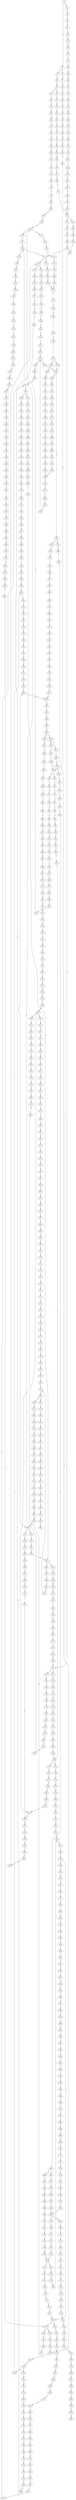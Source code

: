 strict digraph  {
	S0 -> S1 [ label = G ];
	S0 -> S2 [ label = A ];
	S1 -> S3 [ label = C ];
	S1 -> S4 [ label = T ];
	S2 -> S5 [ label = C ];
	S3 -> S6 [ label = A ];
	S4 -> S7 [ label = A ];
	S5 -> S8 [ label = A ];
	S6 -> S9 [ label = G ];
	S7 -> S10 [ label = G ];
	S8 -> S11 [ label = G ];
	S9 -> S12 [ label = A ];
	S9 -> S13 [ label = G ];
	S10 -> S14 [ label = C ];
	S11 -> S15 [ label = C ];
	S12 -> S16 [ label = T ];
	S13 -> S17 [ label = T ];
	S14 -> S18 [ label = T ];
	S15 -> S19 [ label = T ];
	S16 -> S20 [ label = A ];
	S17 -> S21 [ label = G ];
	S18 -> S22 [ label = C ];
	S19 -> S23 [ label = A ];
	S20 -> S24 [ label = A ];
	S21 -> S25 [ label = C ];
	S22 -> S26 [ label = C ];
	S23 -> S27 [ label = C ];
	S24 -> S28 [ label = A ];
	S25 -> S29 [ label = A ];
	S26 -> S30 [ label = A ];
	S27 -> S31 [ label = G ];
	S28 -> S32 [ label = A ];
	S29 -> S33 [ label = C ];
	S30 -> S34 [ label = C ];
	S31 -> S35 [ label = A ];
	S32 -> S36 [ label = A ];
	S33 -> S37 [ label = G ];
	S34 -> S38 [ label = C ];
	S35 -> S39 [ label = G ];
	S36 -> S40 [ label = C ];
	S37 -> S41 [ label = C ];
	S38 -> S42 [ label = G ];
	S39 -> S43 [ label = A ];
	S40 -> S44 [ label = T ];
	S41 -> S45 [ label = G ];
	S42 -> S46 [ label = G ];
	S43 -> S47 [ label = A ];
	S44 -> S48 [ label = T ];
	S45 -> S49 [ label = G ];
	S46 -> S50 [ label = A ];
	S47 -> S51 [ label = C ];
	S48 -> S52 [ label = T ];
	S49 -> S53 [ label = T ];
	S50 -> S54 [ label = C ];
	S51 -> S55 [ label = T ];
	S52 -> S56 [ label = G ];
	S53 -> S57 [ label = G ];
	S54 -> S58 [ label = G ];
	S55 -> S59 [ label = G ];
	S56 -> S60 [ label = C ];
	S57 -> S61 [ label = C ];
	S58 -> S62 [ label = C ];
	S58 -> S63 [ label = T ];
	S59 -> S64 [ label = G ];
	S60 -> S65 [ label = C ];
	S61 -> S66 [ label = C ];
	S62 -> S67 [ label = C ];
	S63 -> S68 [ label = C ];
	S64 -> S69 [ label = C ];
	S65 -> S70 [ label = G ];
	S66 -> S71 [ label = G ];
	S67 -> S72 [ label = C ];
	S68 -> S73 [ label = G ];
	S69 -> S74 [ label = G ];
	S70 -> S75 [ label = T ];
	S71 -> S76 [ label = C ];
	S72 -> S77 [ label = A ];
	S73 -> S78 [ label = T ];
	S74 -> S79 [ label = C ];
	S75 -> S80 [ label = A ];
	S76 -> S81 [ label = C ];
	S76 -> S82 [ label = A ];
	S77 -> S83 [ label = T ];
	S78 -> S84 [ label = G ];
	S79 -> S85 [ label = A ];
	S80 -> S86 [ label = G ];
	S81 -> S87 [ label = G ];
	S82 -> S88 [ label = A ];
	S83 -> S89 [ label = C ];
	S84 -> S90 [ label = A ];
	S85 -> S91 [ label = G ];
	S86 -> S92 [ label = C ];
	S87 -> S93 [ label = G ];
	S88 -> S94 [ label = C ];
	S89 -> S95 [ label = G ];
	S90 -> S96 [ label = C ];
	S91 -> S97 [ label = C ];
	S92 -> S98 [ label = C ];
	S93 -> S99 [ label = T ];
	S94 -> S100 [ label = C ];
	S95 -> S101 [ label = T ];
	S96 -> S102 [ label = C ];
	S97 -> S103 [ label = G ];
	S98 -> S104 [ label = G ];
	S99 -> S105 [ label = G ];
	S100 -> S106 [ label = A ];
	S101 -> S107 [ label = C ];
	S102 -> S108 [ label = G ];
	S103 -> S109 [ label = G ];
	S104 -> S110 [ label = G ];
	S104 -> S111 [ label = C ];
	S105 -> S112 [ label = G ];
	S106 -> S113 [ label = G ];
	S107 -> S114 [ label = C ];
	S108 -> S115 [ label = G ];
	S109 -> S116 [ label = G ];
	S110 -> S117 [ label = T ];
	S111 -> S118 [ label = T ];
	S112 -> S119 [ label = T ];
	S112 -> S120 [ label = A ];
	S113 -> S121 [ label = A ];
	S113 -> S122 [ label = T ];
	S114 -> S123 [ label = T ];
	S115 -> S124 [ label = T ];
	S116 -> S125 [ label = T ];
	S117 -> S126 [ label = G ];
	S118 -> S127 [ label = G ];
	S119 -> S128 [ label = G ];
	S119 -> S129 [ label = T ];
	S120 -> S130 [ label = A ];
	S121 -> S131 [ label = A ];
	S122 -> S132 [ label = C ];
	S123 -> S133 [ label = C ];
	S124 -> S134 [ label = C ];
	S125 -> S135 [ label = G ];
	S126 -> S136 [ label = A ];
	S126 -> S112 [ label = G ];
	S127 -> S137 [ label = G ];
	S128 -> S138 [ label = G ];
	S129 -> S139 [ label = A ];
	S130 -> S140 [ label = G ];
	S131 -> S141 [ label = C ];
	S132 -> S142 [ label = G ];
	S133 -> S143 [ label = T ];
	S134 -> S144 [ label = G ];
	S135 -> S145 [ label = C ];
	S136 -> S146 [ label = C ];
	S137 -> S147 [ label = A ];
	S138 -> S148 [ label = A ];
	S139 -> S149 [ label = G ];
	S140 -> S150 [ label = A ];
	S141 -> S151 [ label = A ];
	S142 -> S152 [ label = C ];
	S143 -> S153 [ label = T ];
	S143 -> S154 [ label = G ];
	S144 -> S155 [ label = C ];
	S145 -> S156 [ label = C ];
	S146 -> S157 [ label = G ];
	S147 -> S158 [ label = A ];
	S148 -> S159 [ label = A ];
	S149 -> S160 [ label = A ];
	S150 -> S161 [ label = A ];
	S151 -> S162 [ label = G ];
	S152 -> S163 [ label = G ];
	S153 -> S164 [ label = C ];
	S154 -> S165 [ label = T ];
	S155 -> S166 [ label = G ];
	S156 -> S167 [ label = G ];
	S157 -> S168 [ label = T ];
	S158 -> S169 [ label = G ];
	S159 -> S170 [ label = C ];
	S160 -> S171 [ label = A ];
	S161 -> S172 [ label = C ];
	S162 -> S173 [ label = C ];
	S163 -> S174 [ label = C ];
	S164 -> S175 [ label = T ];
	S165 -> S176 [ label = C ];
	S166 -> S177 [ label = T ];
	S167 -> S76 [ label = C ];
	S168 -> S178 [ label = G ];
	S169 -> S179 [ label = A ];
	S170 -> S180 [ label = C ];
	S171 -> S181 [ label = G ];
	S172 -> S182 [ label = G ];
	S173 -> S183 [ label = C ];
	S174 -> S184 [ label = A ];
	S175 -> S185 [ label = C ];
	S176 -> S186 [ label = G ];
	S177 -> S187 [ label = A ];
	S178 -> S188 [ label = G ];
	S179 -> S161 [ label = A ];
	S180 -> S189 [ label = T ];
	S181 -> S190 [ label = G ];
	S182 -> S191 [ label = G ];
	S183 -> S192 [ label = G ];
	S184 -> S193 [ label = G ];
	S185 -> S194 [ label = G ];
	S186 -> S195 [ label = T ];
	S187 -> S196 [ label = G ];
	S188 -> S197 [ label = G ];
	S189 -> S198 [ label = C ];
	S190 -> S199 [ label = G ];
	S191 -> S200 [ label = C ];
	S192 -> S201 [ label = T ];
	S193 -> S202 [ label = C ];
	S194 -> S203 [ label = G ];
	S195 -> S204 [ label = G ];
	S196 -> S205 [ label = C ];
	S197 -> S206 [ label = T ];
	S198 -> S207 [ label = G ];
	S199 -> S208 [ label = G ];
	S200 -> S209 [ label = A ];
	S201 -> S210 [ label = C ];
	S202 -> S211 [ label = C ];
	S203 -> S212 [ label = A ];
	S204 -> S213 [ label = G ];
	S205 -> S214 [ label = C ];
	S206 -> S215 [ label = A ];
	S207 -> S216 [ label = G ];
	S208 -> S217 [ label = T ];
	S208 -> S218 [ label = G ];
	S209 -> S219 [ label = C ];
	S210 -> S220 [ label = C ];
	S211 -> S221 [ label = G ];
	S212 -> S222 [ label = G ];
	S213 -> S223 [ label = T ];
	S214 -> S104 [ label = G ];
	S215 -> S224 [ label = C ];
	S216 -> S225 [ label = C ];
	S217 -> S226 [ label = C ];
	S218 -> S227 [ label = T ];
	S219 -> S228 [ label = C ];
	S219 -> S229 [ label = T ];
	S220 -> S230 [ label = T ];
	S221 -> S231 [ label = G ];
	S222 -> S232 [ label = A ];
	S223 -> S233 [ label = A ];
	S224 -> S234 [ label = T ];
	S225 -> S235 [ label = A ];
	S226 -> S236 [ label = T ];
	S227 -> S237 [ label = C ];
	S228 -> S238 [ label = G ];
	S229 -> S239 [ label = G ];
	S230 -> S240 [ label = C ];
	S231 -> S241 [ label = T ];
	S232 -> S242 [ label = G ];
	S233 -> S243 [ label = C ];
	S234 -> S244 [ label = A ];
	S235 -> S245 [ label = C ];
	S236 -> S246 [ label = C ];
	S237 -> S247 [ label = C ];
	S238 -> S248 [ label = A ];
	S238 -> S249 [ label = G ];
	S239 -> S250 [ label = G ];
	S240 -> S143 [ label = T ];
	S241 -> S126 [ label = G ];
	S242 -> S251 [ label = G ];
	S243 -> S252 [ label = C ];
	S244 -> S253 [ label = T ];
	S245 -> S254 [ label = G ];
	S245 -> S255 [ label = C ];
	S246 -> S256 [ label = T ];
	S247 -> S257 [ label = G ];
	S248 -> S258 [ label = G ];
	S248 -> S259 [ label = A ];
	S249 -> S260 [ label = G ];
	S250 -> S261 [ label = G ];
	S251 -> S262 [ label = T ];
	S252 -> S263 [ label = G ];
	S253 -> S264 [ label = T ];
	S254 -> S265 [ label = C ];
	S255 -> S238 [ label = G ];
	S256 -> S266 [ label = C ];
	S257 -> S267 [ label = C ];
	S257 -> S268 [ label = T ];
	S258 -> S269 [ label = T ];
	S259 -> S270 [ label = T ];
	S260 -> S271 [ label = A ];
	S261 -> S272 [ label = A ];
	S262 -> S273 [ label = C ];
	S263 -> S274 [ label = G ];
	S264 -> S275 [ label = G ];
	S265 -> S276 [ label = G ];
	S266 -> S277 [ label = G ];
	S267 -> S278 [ label = C ];
	S268 -> S279 [ label = C ];
	S269 -> S280 [ label = C ];
	S270 -> S281 [ label = G ];
	S271 -> S282 [ label = A ];
	S272 -> S283 [ label = A ];
	S273 -> S284 [ label = C ];
	S274 -> S285 [ label = T ];
	S275 -> S286 [ label = G ];
	S276 -> S287 [ label = C ];
	S277 -> S288 [ label = T ];
	S278 -> S289 [ label = G ];
	S279 -> S290 [ label = G ];
	S280 -> S291 [ label = C ];
	S281 -> S292 [ label = T ];
	S282 -> S293 [ label = T ];
	S283 -> S294 [ label = C ];
	S284 -> S295 [ label = C ];
	S285 -> S296 [ label = G ];
	S286 -> S297 [ label = A ];
	S287 -> S298 [ label = G ];
	S288 -> S299 [ label = G ];
	S289 -> S300 [ label = G ];
	S290 -> S301 [ label = G ];
	S291 -> S302 [ label = A ];
	S292 -> S303 [ label = A ];
	S293 -> S304 [ label = T ];
	S294 -> S305 [ label = T ];
	S295 -> S306 [ label = A ];
	S295 -> S307 [ label = G ];
	S296 -> S308 [ label = G ];
	S297 -> S309 [ label = A ];
	S298 -> S310 [ label = C ];
	S298 -> S311 [ label = G ];
	S299 -> S312 [ label = G ];
	S300 -> S313 [ label = A ];
	S301 -> S314 [ label = A ];
	S302 -> S315 [ label = G ];
	S303 -> S316 [ label = G ];
	S304 -> S317 [ label = G ];
	S305 -> S318 [ label = G ];
	S306 -> S319 [ label = G ];
	S307 -> S320 [ label = G ];
	S307 -> S321 [ label = A ];
	S308 -> S119 [ label = T ];
	S309 -> S322 [ label = C ];
	S310 -> S323 [ label = G ];
	S311 -> S324 [ label = C ];
	S312 -> S325 [ label = T ];
	S313 -> S326 [ label = A ];
	S314 -> S327 [ label = A ];
	S315 -> S328 [ label = T ];
	S315 -> S329 [ label = C ];
	S316 -> S330 [ label = T ];
	S317 -> S331 [ label = A ];
	S318 -> S332 [ label = G ];
	S319 -> S333 [ label = A ];
	S320 -> S334 [ label = A ];
	S321 -> S335 [ label = G ];
	S321 -> S336 [ label = A ];
	S322 -> S337 [ label = G ];
	S323 -> S338 [ label = T ];
	S324 -> S339 [ label = T ];
	S325 -> S233 [ label = A ];
	S326 -> S340 [ label = C ];
	S327 -> S341 [ label = C ];
	S328 -> S342 [ label = A ];
	S329 -> S343 [ label = T ];
	S330 -> S344 [ label = T ];
	S331 -> S345 [ label = A ];
	S332 -> S346 [ label = A ];
	S333 -> S347 [ label = G ];
	S334 -> S348 [ label = G ];
	S335 -> S349 [ label = T ];
	S336 -> S350 [ label = G ];
	S337 -> S351 [ label = G ];
	S338 -> S352 [ label = C ];
	S339 -> S353 [ label = G ];
	S340 -> S354 [ label = T ];
	S341 -> S355 [ label = A ];
	S341 -> S356 [ label = T ];
	S342 -> S357 [ label = G ];
	S343 -> S358 [ label = T ];
	S344 -> S359 [ label = T ];
	S345 -> S360 [ label = C ];
	S346 -> S361 [ label = C ];
	S347 -> S362 [ label = C ];
	S348 -> S363 [ label = G ];
	S349 -> S364 [ label = C ];
	S350 -> S365 [ label = T ];
	S351 -> S366 [ label = T ];
	S352 -> S367 [ label = G ];
	S353 -> S368 [ label = G ];
	S354 -> S369 [ label = G ];
	S355 -> S370 [ label = G ];
	S356 -> S371 [ label = A ];
	S357 -> S372 [ label = G ];
	S358 -> S373 [ label = C ];
	S359 -> S374 [ label = C ];
	S360 -> S375 [ label = C ];
	S361 -> S376 [ label = C ];
	S362 -> S377 [ label = C ];
	S363 -> S378 [ label = C ];
	S364 -> S291 [ label = C ];
	S365 -> S379 [ label = C ];
	S366 -> S380 [ label = A ];
	S367 -> S381 [ label = A ];
	S368 -> S382 [ label = A ];
	S369 -> S383 [ label = C ];
	S370 -> S384 [ label = G ];
	S371 -> S385 [ label = C ];
	S372 -> S386 [ label = G ];
	S373 -> S387 [ label = A ];
	S374 -> S388 [ label = A ];
	S375 -> S389 [ label = C ];
	S376 -> S390 [ label = C ];
	S377 -> S391 [ label = A ];
	S378 -> S392 [ label = G ];
	S379 -> S393 [ label = G ];
	S380 -> S394 [ label = C ];
	S381 -> S395 [ label = C ];
	S382 -> S396 [ label = A ];
	S383 -> S397 [ label = A ];
	S384 -> S398 [ label = A ];
	S385 -> S399 [ label = A ];
	S386 -> S400 [ label = T ];
	S387 -> S401 [ label = C ];
	S388 -> S402 [ label = C ];
	S389 -> S403 [ label = G ];
	S390 -> S404 [ label = G ];
	S391 -> S405 [ label = C ];
	S392 -> S406 [ label = T ];
	S393 -> S407 [ label = C ];
	S393 -> S408 [ label = A ];
	S394 -> S409 [ label = G ];
	S395 -> S410 [ label = G ];
	S396 -> S411 [ label = T ];
	S397 -> S412 [ label = A ];
	S398 -> S413 [ label = A ];
	S399 -> S414 [ label = A ];
	S400 -> S415 [ label = C ];
	S401 -> S416 [ label = G ];
	S402 -> S417 [ label = T ];
	S403 -> S418 [ label = T ];
	S404 -> S419 [ label = T ];
	S405 -> S420 [ label = G ];
	S406 -> S421 [ label = G ];
	S407 -> S422 [ label = G ];
	S408 -> S423 [ label = G ];
	S409 -> S424 [ label = A ];
	S410 -> S425 [ label = C ];
	S411 -> S426 [ label = G ];
	S412 -> S427 [ label = C ];
	S413 -> S428 [ label = T ];
	S414 -> S429 [ label = C ];
	S415 -> S430 [ label = A ];
	S416 -> S431 [ label = C ];
	S417 -> S432 [ label = C ];
	S418 -> S433 [ label = C ];
	S419 -> S434 [ label = C ];
	S420 -> S435 [ label = G ];
	S421 -> S436 [ label = G ];
	S422 -> S437 [ label = G ];
	S423 -> S438 [ label = G ];
	S424 -> S439 [ label = A ];
	S425 -> S440 [ label = G ];
	S426 -> S441 [ label = G ];
	S427 -> S442 [ label = C ];
	S428 -> S443 [ label = A ];
	S429 -> S444 [ label = G ];
	S430 -> S445 [ label = C ];
	S431 -> S446 [ label = C ];
	S432 -> S447 [ label = C ];
	S433 -> S448 [ label = T ];
	S434 -> S448 [ label = T ];
	S435 -> S449 [ label = T ];
	S436 -> S450 [ label = T ];
	S437 -> S451 [ label = C ];
	S438 -> S452 [ label = T ];
	S439 -> S453 [ label = G ];
	S440 -> S454 [ label = C ];
	S441 -> S455 [ label = G ];
	S442 -> S456 [ label = A ];
	S443 -> S457 [ label = G ];
	S444 -> S458 [ label = A ];
	S445 -> S459 [ label = T ];
	S446 -> S460 [ label = C ];
	S447 -> S461 [ label = T ];
	S448 -> S462 [ label = C ];
	S449 -> S463 [ label = T ];
	S450 -> S464 [ label = A ];
	S451 -> S465 [ label = T ];
	S452 -> S466 [ label = A ];
	S453 -> S467 [ label = A ];
	S454 -> S468 [ label = C ];
	S455 -> S469 [ label = G ];
	S456 -> S113 [ label = G ];
	S457 -> S470 [ label = T ];
	S458 -> S471 [ label = A ];
	S459 -> S472 [ label = C ];
	S460 -> S473 [ label = T ];
	S461 -> S474 [ label = T ];
	S462 -> S475 [ label = G ];
	S463 -> S476 [ label = A ];
	S464 -> S477 [ label = T ];
	S465 -> S478 [ label = A ];
	S466 -> S479 [ label = T ];
	S467 -> S480 [ label = A ];
	S468 -> S481 [ label = T ];
	S469 -> S482 [ label = T ];
	S470 -> S483 [ label = C ];
	S471 -> S484 [ label = A ];
	S472 -> S485 [ label = G ];
	S473 -> S486 [ label = T ];
	S474 -> S487 [ label = T ];
	S475 -> S488 [ label = G ];
	S476 -> S489 [ label = C ];
	S477 -> S490 [ label = G ];
	S478 -> S491 [ label = T ];
	S479 -> S492 [ label = A ];
	S480 -> S493 [ label = G ];
	S481 -> S494 [ label = C ];
	S482 -> S495 [ label = C ];
	S483 -> S496 [ label = T ];
	S484 -> S497 [ label = A ];
	S485 -> S498 [ label = C ];
	S486 -> S499 [ label = C ];
	S487 -> S500 [ label = C ];
	S488 -> S501 [ label = C ];
	S489 -> S502 [ label = T ];
	S490 -> S503 [ label = A ];
	S491 -> S504 [ label = A ];
	S492 -> S505 [ label = A ];
	S493 -> S506 [ label = T ];
	S494 -> S507 [ label = G ];
	S495 -> S508 [ label = C ];
	S496 -> S509 [ label = C ];
	S497 -> S510 [ label = C ];
	S498 -> S511 [ label = T ];
	S499 -> S512 [ label = A ];
	S500 -> S513 [ label = A ];
	S501 -> S514 [ label = A ];
	S502 -> S515 [ label = G ];
	S503 -> S516 [ label = G ];
	S504 -> S517 [ label = G ];
	S505 -> S518 [ label = G ];
	S506 -> S519 [ label = G ];
	S507 -> S520 [ label = G ];
	S508 -> S257 [ label = G ];
	S509 -> S521 [ label = T ];
	S510 -> S522 [ label = A ];
	S511 -> S523 [ label = T ];
	S512 -> S524 [ label = T ];
	S513 -> S525 [ label = T ];
	S514 -> S245 [ label = C ];
	S515 -> S526 [ label = C ];
	S516 -> S527 [ label = C ];
	S517 -> S528 [ label = T ];
	S518 -> S529 [ label = T ];
	S519 -> S530 [ label = T ];
	S520 -> S531 [ label = G ];
	S521 -> S532 [ label = C ];
	S522 -> S533 [ label = G ];
	S523 -> S534 [ label = C ];
	S524 -> S535 [ label = C ];
	S525 -> S536 [ label = C ];
	S526 -> S537 [ label = A ];
	S527 -> S538 [ label = G ];
	S528 -> S539 [ label = A ];
	S529 -> S540 [ label = C ];
	S530 -> S541 [ label = C ];
	S531 -> S542 [ label = C ];
	S532 -> S543 [ label = T ];
	S533 -> S544 [ label = A ];
	S534 -> S545 [ label = A ];
	S535 -> S546 [ label = C ];
	S536 -> S547 [ label = C ];
	S537 -> S548 [ label = G ];
	S538 -> S549 [ label = G ];
	S539 -> S550 [ label = G ];
	S540 -> S551 [ label = G ];
	S541 -> S552 [ label = C ];
	S542 -> S553 [ label = T ];
	S543 -> S554 [ label = G ];
	S544 -> S555 [ label = A ];
	S545 -> S556 [ label = T ];
	S546 -> S557 [ label = A ];
	S547 -> S557 [ label = A ];
	S548 -> S558 [ label = A ];
	S549 -> S559 [ label = T ];
	S550 -> S560 [ label = C ];
	S551 -> S561 [ label = T ];
	S552 -> S562 [ label = T ];
	S553 -> S563 [ label = C ];
	S554 -> S564 [ label = A ];
	S555 -> S565 [ label = G ];
	S556 -> S566 [ label = C ];
	S557 -> S567 [ label = G ];
	S558 -> S568 [ label = C ];
	S559 -> S569 [ label = C ];
	S560 -> S570 [ label = C ];
	S561 -> S571 [ label = G ];
	S562 -> S572 [ label = G ];
	S563 -> S573 [ label = A ];
	S564 -> S574 [ label = G ];
	S565 -> S575 [ label = G ];
	S566 -> S546 [ label = C ];
	S567 -> S576 [ label = A ];
	S568 -> S577 [ label = G ];
	S569 -> S578 [ label = G ];
	S570 -> S579 [ label = G ];
	S571 -> S580 [ label = G ];
	S572 -> S581 [ label = G ];
	S573 -> S582 [ label = C ];
	S574 -> S583 [ label = T ];
	S575 -> S584 [ label = G ];
	S576 -> S585 [ label = A ];
	S577 -> S586 [ label = G ];
	S578 -> S587 [ label = C ];
	S579 -> S588 [ label = A ];
	S580 -> S223 [ label = T ];
	S581 -> S589 [ label = C ];
	S582 -> S590 [ label = G ];
	S583 -> S591 [ label = A ];
	S584 -> S208 [ label = G ];
	S585 -> S592 [ label = C ];
	S586 -> S593 [ label = A ];
	S587 -> S594 [ label = A ];
	S588 -> S595 [ label = A ];
	S589 -> S596 [ label = C ];
	S590 -> S597 [ label = T ];
	S592 -> S598 [ label = C ];
	S593 -> S599 [ label = C ];
	S594 -> S600 [ label = C ];
	S595 -> S601 [ label = A ];
	S596 -> S602 [ label = T ];
	S597 -> S603 [ label = C ];
	S598 -> S604 [ label = A ];
	S598 -> S605 [ label = G ];
	S599 -> S606 [ label = A ];
	S600 -> S607 [ label = G ];
	S601 -> S608 [ label = C ];
	S602 -> S609 [ label = G ];
	S603 -> S610 [ label = C ];
	S604 -> S611 [ label = G ];
	S604 -> S612 [ label = C ];
	S605 -> S613 [ label = G ];
	S606 -> S614 [ label = C ];
	S607 -> S615 [ label = C ];
	S608 -> S616 [ label = C ];
	S609 -> S617 [ label = G ];
	S610 -> S618 [ label = A ];
	S611 -> S619 [ label = A ];
	S612 -> S620 [ label = C ];
	S613 -> S621 [ label = A ];
	S614 -> S622 [ label = A ];
	S615 -> S623 [ label = G ];
	S616 -> S624 [ label = C ];
	S617 -> S625 [ label = G ];
	S618 -> S626 [ label = G ];
	S619 -> S627 [ label = C ];
	S620 -> S628 [ label = A ];
	S621 -> S629 [ label = C ];
	S622 -> S630 [ label = C ];
	S623 -> S287 [ label = C ];
	S624 -> S631 [ label = C ];
	S625 -> S632 [ label = T ];
	S626 -> S633 [ label = C ];
	S627 -> S634 [ label = T ];
	S628 -> S635 [ label = C ];
	S629 -> S58 [ label = G ];
	S630 -> S636 [ label = C ];
	S631 -> S637 [ label = G ];
	S632 -> S638 [ label = C ];
	S633 -> S343 [ label = T ];
	S634 -> S639 [ label = C ];
	S635 -> S640 [ label = C ];
	S636 -> S641 [ label = T ];
	S637 -> S642 [ label = A ];
	S638 -> S643 [ label = C ];
	S639 -> S644 [ label = C ];
	S640 -> S645 [ label = C ];
	S641 -> S646 [ label = C ];
	S642 -> S647 [ label = C ];
	S643 -> S648 [ label = C ];
	S644 -> S649 [ label = C ];
	S645 -> S650 [ label = C ];
	S646 -> S651 [ label = T ];
	S647 -> S652 [ label = T ];
	S648 -> S653 [ label = G ];
	S649 -> S654 [ label = A ];
	S650 -> S655 [ label = T ];
	S651 -> S656 [ label = A ];
	S652 -> S657 [ label = A ];
	S653 -> S321 [ label = A ];
	S654 -> S658 [ label = T ];
	S655 -> S659 [ label = T ];
	S656 -> S660 [ label = G ];
	S657 -> S661 [ label = G ];
	S658 -> S662 [ label = C ];
	S659 -> S663 [ label = C ];
	S660 -> S664 [ label = A ];
	S661 -> S665 [ label = A ];
	S662 -> S666 [ label = T ];
	S663 -> S667 [ label = C ];
	S663 -> S668 [ label = G ];
	S664 -> S669 [ label = A ];
	S665 -> S670 [ label = A ];
	S666 -> S671 [ label = G ];
	S667 -> S672 [ label = T ];
	S668 -> S673 [ label = A ];
	S669 -> S674 [ label = C ];
	S670 -> S675 [ label = T ];
	S671 -> S676 [ label = C ];
	S672 -> S677 [ label = G ];
	S673 -> S678 [ label = T ];
	S674 -> S679 [ label = G ];
	S675 -> S680 [ label = C ];
	S676 -> S681 [ label = C ];
	S677 -> S682 [ label = T ];
	S678 -> S683 [ label = C ];
	S679 -> S684 [ label = A ];
	S680 -> S685 [ label = G ];
	S681 -> S686 [ label = A ];
	S682 -> S687 [ label = C ];
	S683 -> S688 [ label = G ];
	S684 -> S689 [ label = G ];
	S685 -> S690 [ label = G ];
	S686 -> S691 [ label = G ];
	S687 -> S692 [ label = C ];
	S688 -> S693 [ label = T ];
	S689 -> S694 [ label = G ];
	S690 -> S695 [ label = G ];
	S691 -> S696 [ label = T ];
	S692 -> S697 [ label = T ];
	S693 -> S698 [ label = T ];
	S694 -> S699 [ label = T ];
	S695 -> S700 [ label = T ];
	S696 -> S701 [ label = C ];
	S697 -> S702 [ label = A ];
	S697 -> S703 [ label = T ];
	S698 -> S704 [ label = T ];
	S699 -> S705 [ label = G ];
	S700 -> S706 [ label = A ];
	S701 -> S707 [ label = G ];
	S702 -> S708 [ label = C ];
	S703 -> S709 [ label = G ];
	S704 -> S710 [ label = G ];
	S705 -> S711 [ label = T ];
	S706 -> S712 [ label = T ];
	S707 -> S713 [ label = T ];
	S708 -> S714 [ label = T ];
	S709 -> S715 [ label = T ];
	S710 -> S716 [ label = T ];
	S711 -> S717 [ label = C ];
	S712 -> S718 [ label = C ];
	S713 -> S719 [ label = A ];
	S714 -> S720 [ label = A ];
	S715 -> S721 [ label = A ];
	S716 -> S722 [ label = A ];
	S717 -> S723 [ label = C ];
	S718 -> S724 [ label = C ];
	S719 -> S725 [ label = A ];
	S720 -> S726 [ label = C ];
	S721 -> S727 [ label = G ];
	S722 -> S728 [ label = G ];
	S723 -> S729 [ label = C ];
	S724 -> S730 [ label = C ];
	S725 -> S731 [ label = G ];
	S726 -> S732 [ label = C ];
	S727 -> S733 [ label = G ];
	S728 -> S734 [ label = G ];
	S729 -> S735 [ label = T ];
	S730 -> S736 [ label = G ];
	S731 -> S737 [ label = A ];
	S732 -> S738 [ label = A ];
	S733 -> S739 [ label = A ];
	S734 -> S739 [ label = A ];
	S735 -> S740 [ label = G ];
	S736 -> S741 [ label = A ];
	S737 -> S742 [ label = C ];
	S738 -> S743 [ label = G ];
	S739 -> S744 [ label = G ];
	S739 -> S745 [ label = A ];
	S740 -> S746 [ label = T ];
	S741 -> S747 [ label = A ];
	S742 -> S748 [ label = G ];
	S743 -> S749 [ label = G ];
	S744 -> S750 [ label = A ];
	S745 -> S751 [ label = A ];
	S746 -> S752 [ label = C ];
	S747 -> S753 [ label = A ];
	S748 -> S754 [ label = G ];
	S749 -> S755 [ label = A ];
	S750 -> S756 [ label = G ];
	S751 -> S757 [ label = G ];
	S752 -> S758 [ label = C ];
	S753 -> S759 [ label = G ];
	S754 -> S760 [ label = C ];
	S755 -> S761 [ label = G ];
	S756 -> S762 [ label = G ];
	S757 -> S763 [ label = G ];
	S758 -> S697 [ label = T ];
	S759 -> S764 [ label = T ];
	S760 -> S765 [ label = T ];
	S761 -> S766 [ label = A ];
	S762 -> S262 [ label = T ];
	S763 -> S767 [ label = T ];
	S764 -> S768 [ label = G ];
	S765 -> S769 [ label = C ];
	S766 -> S770 [ label = G ];
	S767 -> S771 [ label = C ];
	S768 -> S772 [ label = T ];
	S769 -> S773 [ label = T ];
	S770 -> S774 [ label = T ];
	S771 -> S775 [ label = C ];
	S772 -> S776 [ label = C ];
	S773 -> S777 [ label = C ];
	S774 -> S778 [ label = C ];
	S775 -> S779 [ label = C ];
	S776 -> S780 [ label = G ];
	S777 -> S781 [ label = G ];
	S778 -> S782 [ label = A ];
	S779 -> S307 [ label = G ];
	S780 -> S783 [ label = T ];
	S781 -> S784 [ label = A ];
	S782 -> S785 [ label = G ];
	S783 -> S786 [ label = C ];
	S784 -> S787 [ label = A ];
	S785 -> S788 [ label = G ];
	S786 -> S789 [ label = G ];
	S787 -> S790 [ label = G ];
	S788 -> S791 [ label = A ];
	S789 -> S792 [ label = G ];
	S790 -> S793 [ label = T ];
	S791 -> S794 [ label = C ];
	S792 -> S795 [ label = A ];
	S793 -> S796 [ label = C ];
	S794 -> S797 [ label = C ];
	S795 -> S327 [ label = A ];
	S796 -> S393 [ label = G ];
	S797 -> S798 [ label = A ];
	S798 -> S799 [ label = G ];
	S799 -> S800 [ label = T ];
	S800 -> S801 [ label = C ];
	S801 -> S802 [ label = T ];
	S802 -> S803 [ label = C ];
	S803 -> S804 [ label = T ];
	S804 -> S805 [ label = G ];
	S805 -> S806 [ label = T ];
	S806 -> S807 [ label = A ];
}
